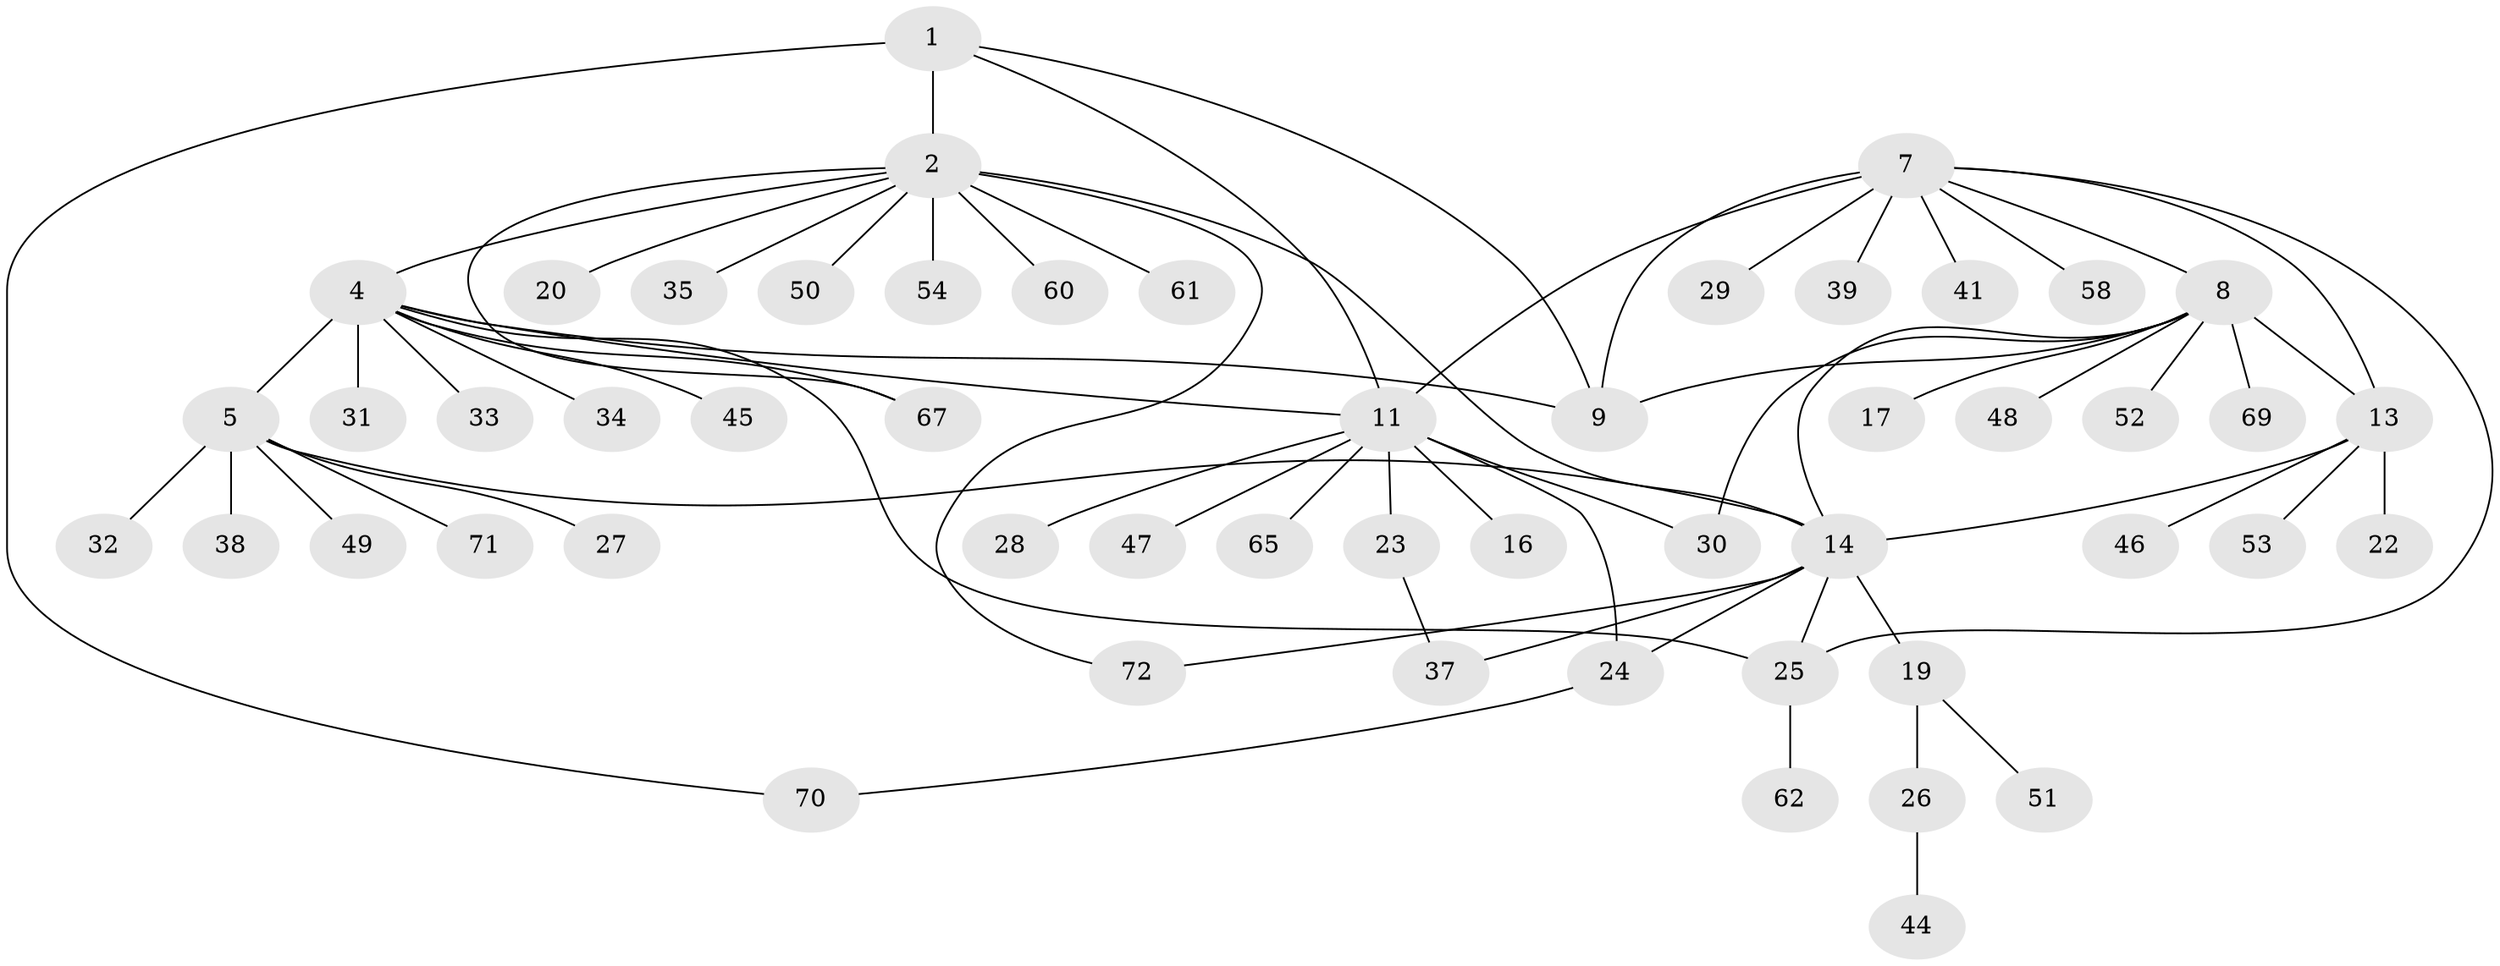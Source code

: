 // original degree distribution, {3: 0.06944444444444445, 12: 0.013888888888888888, 4: 0.05555555555555555, 10: 0.013888888888888888, 6: 0.05555555555555555, 7: 0.041666666666666664, 5: 0.013888888888888888, 9: 0.013888888888888888, 1: 0.5, 2: 0.2222222222222222}
// Generated by graph-tools (version 1.1) at 2025/42/03/06/25 10:42:11]
// undirected, 53 vertices, 68 edges
graph export_dot {
graph [start="1"]
  node [color=gray90,style=filled];
  1 [super="+3"];
  2 [super="+18"];
  4 [super="+6"];
  5 [super="+21"];
  7 [super="+10"];
  8 [super="+15"];
  9 [super="+63"];
  11 [super="+12"];
  13 [super="+57"];
  14 [super="+59"];
  16;
  17;
  19 [super="+42"];
  20;
  22;
  23;
  24;
  25 [super="+40"];
  26 [super="+36"];
  27 [super="+43"];
  28;
  29;
  30 [super="+55"];
  31 [super="+68"];
  32;
  33;
  34;
  35;
  37;
  38;
  39;
  41;
  44 [super="+56"];
  45;
  46;
  47;
  48;
  49;
  50 [super="+66"];
  51;
  52 [super="+64"];
  53;
  54;
  58;
  60;
  61;
  62;
  65;
  67;
  69;
  70;
  71;
  72;
  1 -- 2 [weight=2];
  1 -- 9;
  1 -- 11;
  1 -- 70;
  2 -- 4;
  2 -- 14;
  2 -- 20;
  2 -- 35;
  2 -- 50;
  2 -- 54;
  2 -- 60;
  2 -- 61;
  2 -- 72;
  2 -- 67;
  4 -- 5 [weight=2];
  4 -- 9;
  4 -- 11;
  4 -- 25;
  4 -- 31;
  4 -- 33;
  4 -- 45;
  4 -- 67;
  4 -- 34;
  5 -- 14;
  5 -- 27;
  5 -- 71;
  5 -- 32;
  5 -- 49;
  5 -- 38;
  7 -- 8;
  7 -- 9;
  7 -- 25;
  7 -- 29;
  7 -- 41;
  7 -- 39;
  7 -- 58;
  7 -- 11 [weight=2];
  7 -- 13;
  8 -- 9;
  8 -- 17;
  8 -- 30;
  8 -- 48;
  8 -- 69;
  8 -- 52;
  8 -- 13;
  8 -- 14;
  11 -- 28;
  11 -- 16;
  11 -- 65;
  11 -- 23;
  11 -- 24;
  11 -- 47;
  11 -- 30;
  13 -- 14;
  13 -- 22;
  13 -- 46;
  13 -- 53;
  14 -- 19;
  14 -- 37;
  14 -- 72;
  14 -- 25;
  14 -- 24;
  19 -- 26;
  19 -- 51;
  23 -- 37;
  24 -- 70;
  25 -- 62;
  26 -- 44;
}
